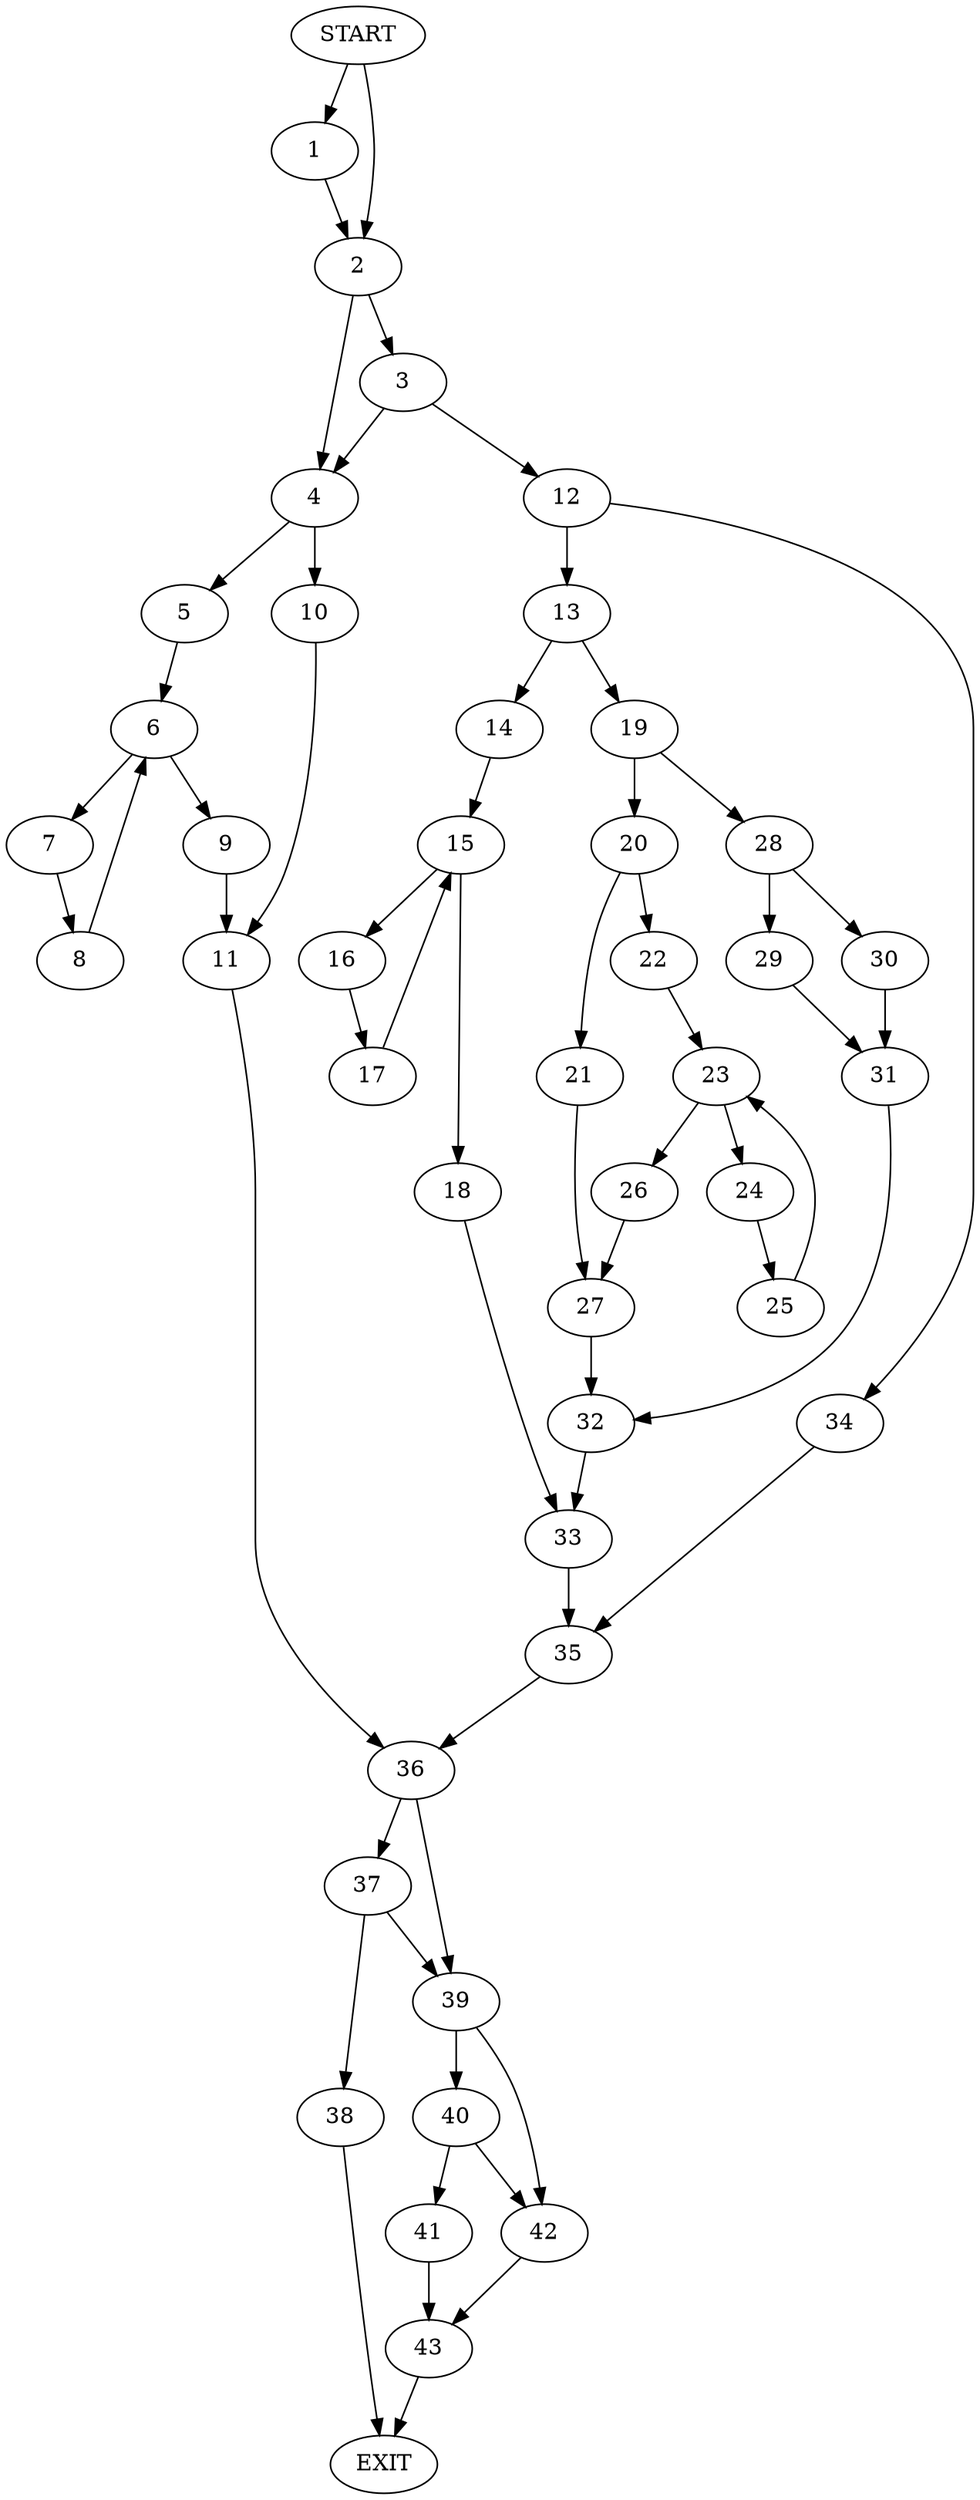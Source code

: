 digraph { 
0 [label="START"];
1;
2;
3;
4;
5;
6;
7;
8;
9;
10;
11;
12;
13;
14;
15;
16;
17;
18;
19;
20;
21;
22;
23;
24;
25;
26;
27;
28;
29;
30;
31;
32;
33;
34;
35;
36;
37;
38;
39;
40;
41;
42;
43;
44[label="EXIT"];
0 -> 1;
0 -> 2;
1 -> 2;
2 -> 4;
2 -> 3;
3 -> 4;
3 -> 12;
4 -> 5;
4 -> 10;
5 -> 6;
6 -> 7;
6 -> 9;
7 -> 8;
8 -> 6;
9 -> 11;
10 -> 11;
11 -> 36;
12 -> 34;
12 -> 13;
13 -> 14;
13 -> 19;
14 -> 15;
15 -> 16;
15 -> 18;
16 -> 17;
17 -> 15;
18 -> 33;
19 -> 20;
19 -> 28;
20 -> 21;
20 -> 22;
21 -> 27;
22 -> 23;
23 -> 24;
23 -> 26;
24 -> 25;
25 -> 23;
26 -> 27;
27 -> 32;
28 -> 29;
28 -> 30;
29 -> 31;
30 -> 31;
31 -> 32;
32 -> 33;
33 -> 35;
34 -> 35;
35 -> 36;
36 -> 37;
36 -> 39;
37 -> 38;
37 -> 39;
38 -> 44;
39 -> 40;
39 -> 42;
40 -> 41;
40 -> 42;
41 -> 43;
42 -> 43;
43 -> 44;
}